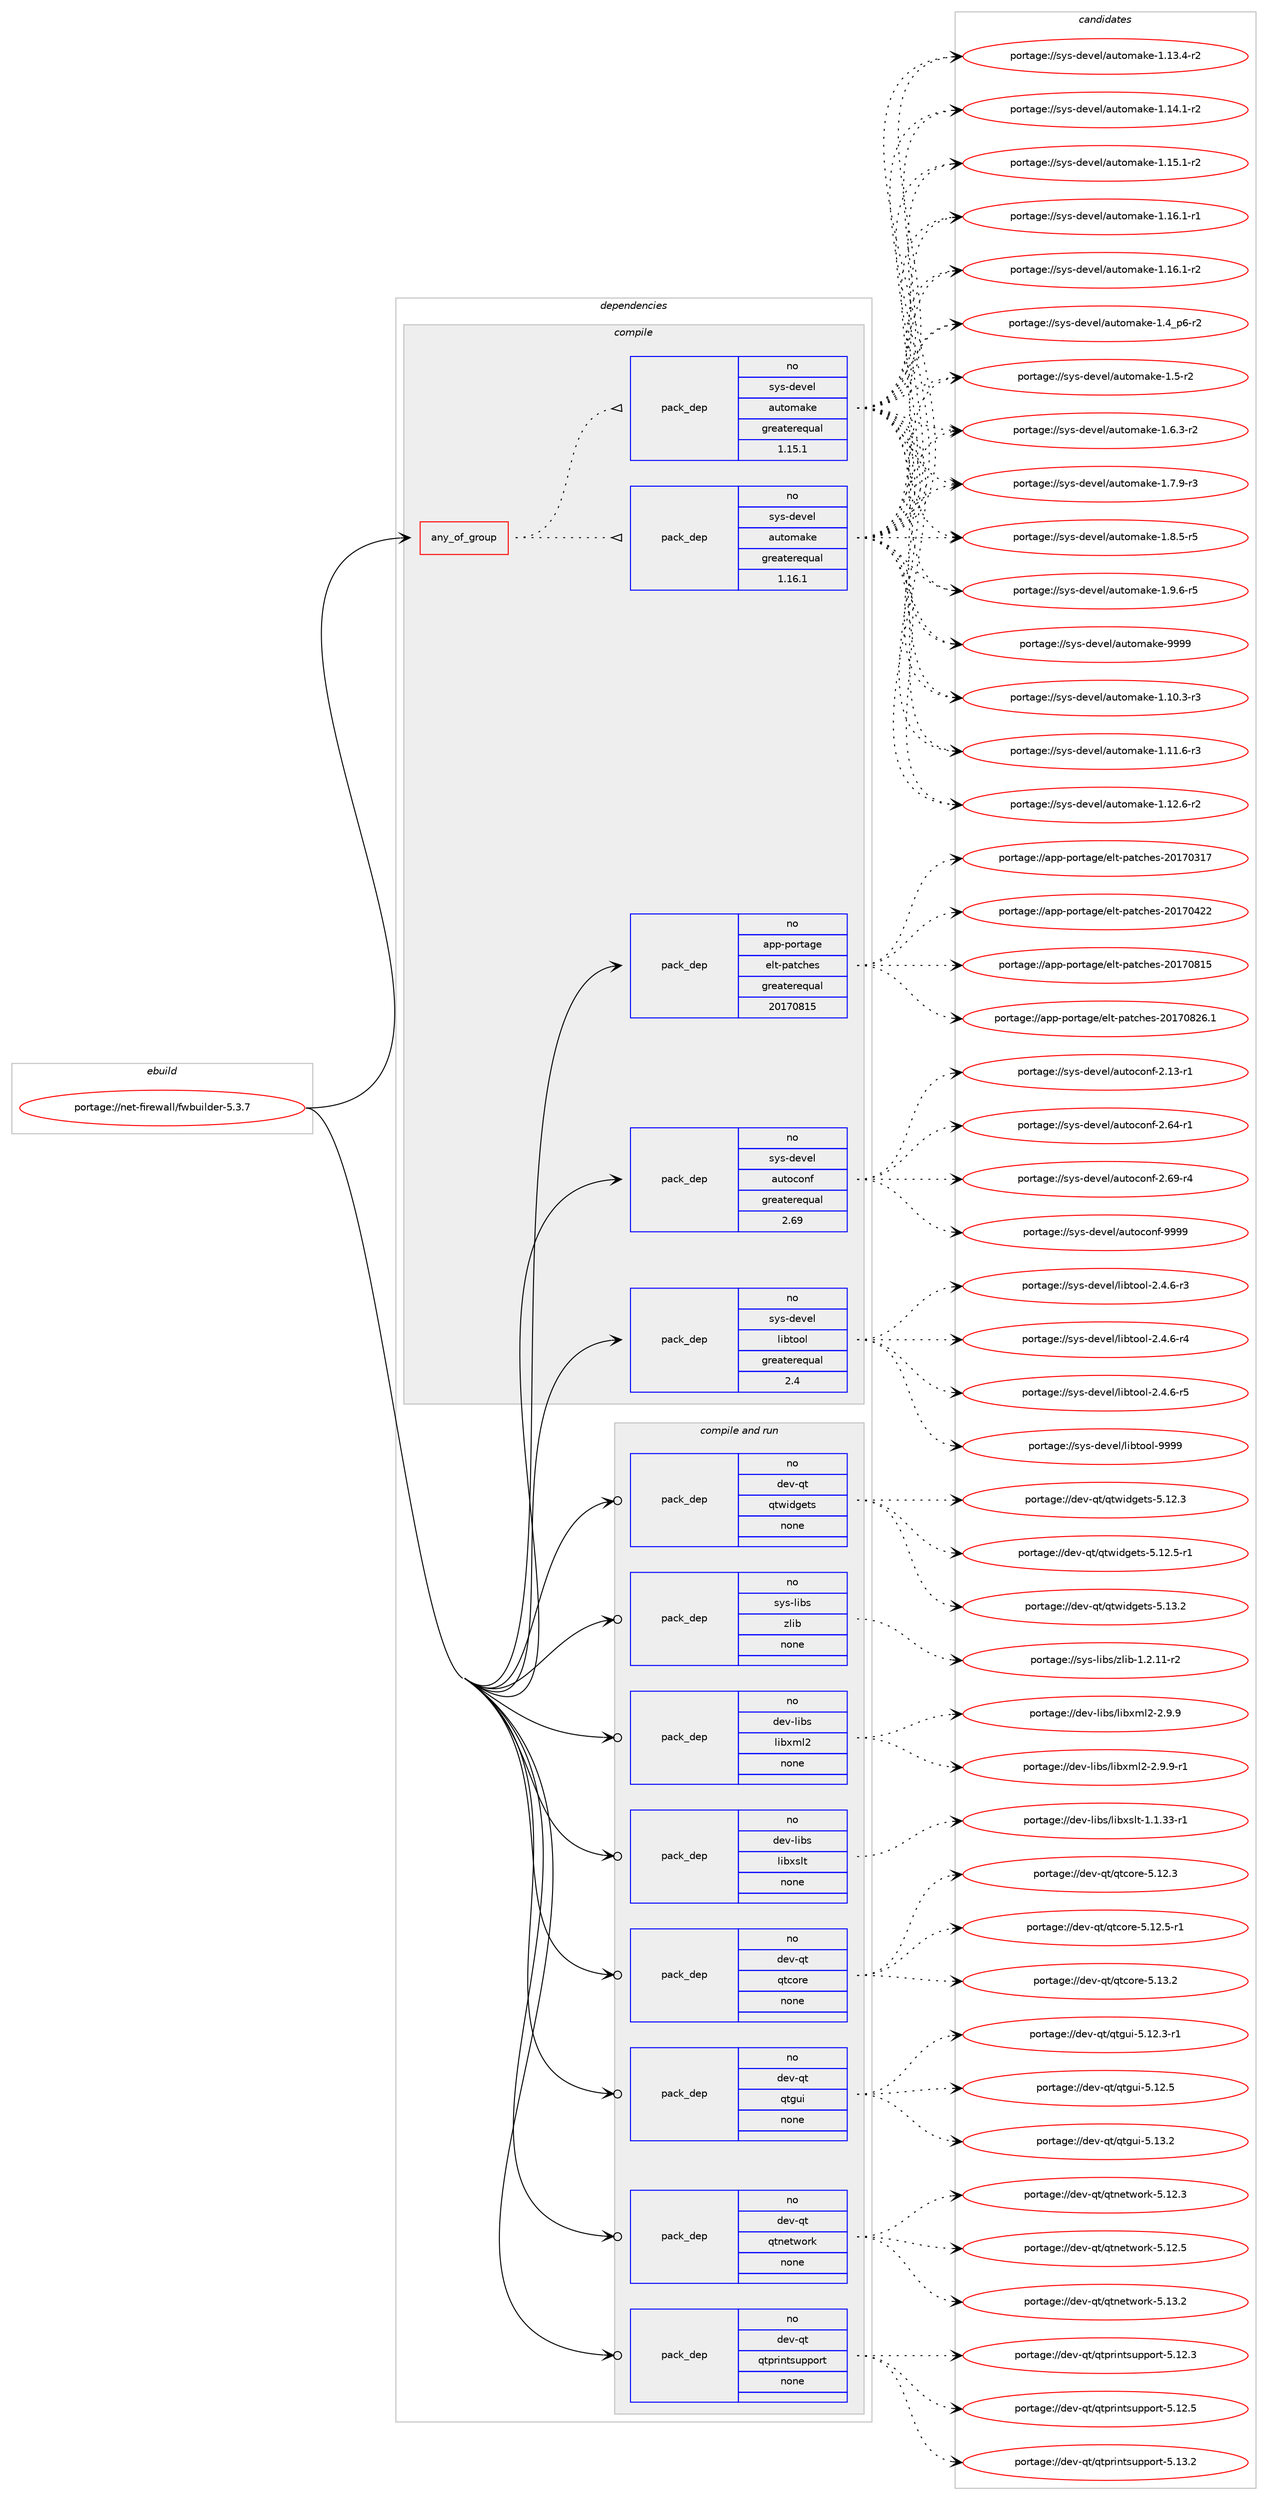 digraph prolog {

# *************
# Graph options
# *************

newrank=true;
concentrate=true;
compound=true;
graph [rankdir=LR,fontname=Helvetica,fontsize=10,ranksep=1.5];#, ranksep=2.5, nodesep=0.2];
edge  [arrowhead=vee];
node  [fontname=Helvetica,fontsize=10];

# **********
# The ebuild
# **********

subgraph cluster_leftcol {
color=gray;
rank=same;
label=<<i>ebuild</i>>;
id [label="portage://net-firewall/fwbuilder-5.3.7", color=red, width=4, href="../net-firewall/fwbuilder-5.3.7.svg"];
}

# ****************
# The dependencies
# ****************

subgraph cluster_midcol {
color=gray;
label=<<i>dependencies</i>>;
subgraph cluster_compile {
fillcolor="#eeeeee";
style=filled;
label=<<i>compile</i>>;
subgraph any5664 {
dependency351765 [label=<<TABLE BORDER="0" CELLBORDER="1" CELLSPACING="0" CELLPADDING="4"><TR><TD CELLPADDING="10">any_of_group</TD></TR></TABLE>>, shape=none, color=red];subgraph pack258067 {
dependency351766 [label=<<TABLE BORDER="0" CELLBORDER="1" CELLSPACING="0" CELLPADDING="4" WIDTH="220"><TR><TD ROWSPAN="6" CELLPADDING="30">pack_dep</TD></TR><TR><TD WIDTH="110">no</TD></TR><TR><TD>sys-devel</TD></TR><TR><TD>automake</TD></TR><TR><TD>greaterequal</TD></TR><TR><TD>1.16.1</TD></TR></TABLE>>, shape=none, color=blue];
}
dependency351765:e -> dependency351766:w [weight=20,style="dotted",arrowhead="oinv"];
subgraph pack258068 {
dependency351767 [label=<<TABLE BORDER="0" CELLBORDER="1" CELLSPACING="0" CELLPADDING="4" WIDTH="220"><TR><TD ROWSPAN="6" CELLPADDING="30">pack_dep</TD></TR><TR><TD WIDTH="110">no</TD></TR><TR><TD>sys-devel</TD></TR><TR><TD>automake</TD></TR><TR><TD>greaterequal</TD></TR><TR><TD>1.15.1</TD></TR></TABLE>>, shape=none, color=blue];
}
dependency351765:e -> dependency351767:w [weight=20,style="dotted",arrowhead="oinv"];
}
id:e -> dependency351765:w [weight=20,style="solid",arrowhead="vee"];
subgraph pack258069 {
dependency351768 [label=<<TABLE BORDER="0" CELLBORDER="1" CELLSPACING="0" CELLPADDING="4" WIDTH="220"><TR><TD ROWSPAN="6" CELLPADDING="30">pack_dep</TD></TR><TR><TD WIDTH="110">no</TD></TR><TR><TD>app-portage</TD></TR><TR><TD>elt-patches</TD></TR><TR><TD>greaterequal</TD></TR><TR><TD>20170815</TD></TR></TABLE>>, shape=none, color=blue];
}
id:e -> dependency351768:w [weight=20,style="solid",arrowhead="vee"];
subgraph pack258070 {
dependency351769 [label=<<TABLE BORDER="0" CELLBORDER="1" CELLSPACING="0" CELLPADDING="4" WIDTH="220"><TR><TD ROWSPAN="6" CELLPADDING="30">pack_dep</TD></TR><TR><TD WIDTH="110">no</TD></TR><TR><TD>sys-devel</TD></TR><TR><TD>autoconf</TD></TR><TR><TD>greaterequal</TD></TR><TR><TD>2.69</TD></TR></TABLE>>, shape=none, color=blue];
}
id:e -> dependency351769:w [weight=20,style="solid",arrowhead="vee"];
subgraph pack258071 {
dependency351770 [label=<<TABLE BORDER="0" CELLBORDER="1" CELLSPACING="0" CELLPADDING="4" WIDTH="220"><TR><TD ROWSPAN="6" CELLPADDING="30">pack_dep</TD></TR><TR><TD WIDTH="110">no</TD></TR><TR><TD>sys-devel</TD></TR><TR><TD>libtool</TD></TR><TR><TD>greaterequal</TD></TR><TR><TD>2.4</TD></TR></TABLE>>, shape=none, color=blue];
}
id:e -> dependency351770:w [weight=20,style="solid",arrowhead="vee"];
}
subgraph cluster_compileandrun {
fillcolor="#eeeeee";
style=filled;
label=<<i>compile and run</i>>;
subgraph pack258072 {
dependency351771 [label=<<TABLE BORDER="0" CELLBORDER="1" CELLSPACING="0" CELLPADDING="4" WIDTH="220"><TR><TD ROWSPAN="6" CELLPADDING="30">pack_dep</TD></TR><TR><TD WIDTH="110">no</TD></TR><TR><TD>dev-libs</TD></TR><TR><TD>libxml2</TD></TR><TR><TD>none</TD></TR><TR><TD></TD></TR></TABLE>>, shape=none, color=blue];
}
id:e -> dependency351771:w [weight=20,style="solid",arrowhead="odotvee"];
subgraph pack258073 {
dependency351772 [label=<<TABLE BORDER="0" CELLBORDER="1" CELLSPACING="0" CELLPADDING="4" WIDTH="220"><TR><TD ROWSPAN="6" CELLPADDING="30">pack_dep</TD></TR><TR><TD WIDTH="110">no</TD></TR><TR><TD>dev-libs</TD></TR><TR><TD>libxslt</TD></TR><TR><TD>none</TD></TR><TR><TD></TD></TR></TABLE>>, shape=none, color=blue];
}
id:e -> dependency351772:w [weight=20,style="solid",arrowhead="odotvee"];
subgraph pack258074 {
dependency351773 [label=<<TABLE BORDER="0" CELLBORDER="1" CELLSPACING="0" CELLPADDING="4" WIDTH="220"><TR><TD ROWSPAN="6" CELLPADDING="30">pack_dep</TD></TR><TR><TD WIDTH="110">no</TD></TR><TR><TD>dev-qt</TD></TR><TR><TD>qtcore</TD></TR><TR><TD>none</TD></TR><TR><TD></TD></TR></TABLE>>, shape=none, color=blue];
}
id:e -> dependency351773:w [weight=20,style="solid",arrowhead="odotvee"];
subgraph pack258075 {
dependency351774 [label=<<TABLE BORDER="0" CELLBORDER="1" CELLSPACING="0" CELLPADDING="4" WIDTH="220"><TR><TD ROWSPAN="6" CELLPADDING="30">pack_dep</TD></TR><TR><TD WIDTH="110">no</TD></TR><TR><TD>dev-qt</TD></TR><TR><TD>qtgui</TD></TR><TR><TD>none</TD></TR><TR><TD></TD></TR></TABLE>>, shape=none, color=blue];
}
id:e -> dependency351774:w [weight=20,style="solid",arrowhead="odotvee"];
subgraph pack258076 {
dependency351775 [label=<<TABLE BORDER="0" CELLBORDER="1" CELLSPACING="0" CELLPADDING="4" WIDTH="220"><TR><TD ROWSPAN="6" CELLPADDING="30">pack_dep</TD></TR><TR><TD WIDTH="110">no</TD></TR><TR><TD>dev-qt</TD></TR><TR><TD>qtnetwork</TD></TR><TR><TD>none</TD></TR><TR><TD></TD></TR></TABLE>>, shape=none, color=blue];
}
id:e -> dependency351775:w [weight=20,style="solid",arrowhead="odotvee"];
subgraph pack258077 {
dependency351776 [label=<<TABLE BORDER="0" CELLBORDER="1" CELLSPACING="0" CELLPADDING="4" WIDTH="220"><TR><TD ROWSPAN="6" CELLPADDING="30">pack_dep</TD></TR><TR><TD WIDTH="110">no</TD></TR><TR><TD>dev-qt</TD></TR><TR><TD>qtprintsupport</TD></TR><TR><TD>none</TD></TR><TR><TD></TD></TR></TABLE>>, shape=none, color=blue];
}
id:e -> dependency351776:w [weight=20,style="solid",arrowhead="odotvee"];
subgraph pack258078 {
dependency351777 [label=<<TABLE BORDER="0" CELLBORDER="1" CELLSPACING="0" CELLPADDING="4" WIDTH="220"><TR><TD ROWSPAN="6" CELLPADDING="30">pack_dep</TD></TR><TR><TD WIDTH="110">no</TD></TR><TR><TD>dev-qt</TD></TR><TR><TD>qtwidgets</TD></TR><TR><TD>none</TD></TR><TR><TD></TD></TR></TABLE>>, shape=none, color=blue];
}
id:e -> dependency351777:w [weight=20,style="solid",arrowhead="odotvee"];
subgraph pack258079 {
dependency351778 [label=<<TABLE BORDER="0" CELLBORDER="1" CELLSPACING="0" CELLPADDING="4" WIDTH="220"><TR><TD ROWSPAN="6" CELLPADDING="30">pack_dep</TD></TR><TR><TD WIDTH="110">no</TD></TR><TR><TD>sys-libs</TD></TR><TR><TD>zlib</TD></TR><TR><TD>none</TD></TR><TR><TD></TD></TR></TABLE>>, shape=none, color=blue];
}
id:e -> dependency351778:w [weight=20,style="solid",arrowhead="odotvee"];
}
subgraph cluster_run {
fillcolor="#eeeeee";
style=filled;
label=<<i>run</i>>;
}
}

# **************
# The candidates
# **************

subgraph cluster_choices {
rank=same;
color=gray;
label=<<i>candidates</i>>;

subgraph choice258067 {
color=black;
nodesep=1;
choiceportage11512111545100101118101108479711711611110997107101454946494846514511451 [label="portage://sys-devel/automake-1.10.3-r3", color=red, width=4,href="../sys-devel/automake-1.10.3-r3.svg"];
choiceportage11512111545100101118101108479711711611110997107101454946494946544511451 [label="portage://sys-devel/automake-1.11.6-r3", color=red, width=4,href="../sys-devel/automake-1.11.6-r3.svg"];
choiceportage11512111545100101118101108479711711611110997107101454946495046544511450 [label="portage://sys-devel/automake-1.12.6-r2", color=red, width=4,href="../sys-devel/automake-1.12.6-r2.svg"];
choiceportage11512111545100101118101108479711711611110997107101454946495146524511450 [label="portage://sys-devel/automake-1.13.4-r2", color=red, width=4,href="../sys-devel/automake-1.13.4-r2.svg"];
choiceportage11512111545100101118101108479711711611110997107101454946495246494511450 [label="portage://sys-devel/automake-1.14.1-r2", color=red, width=4,href="../sys-devel/automake-1.14.1-r2.svg"];
choiceportage11512111545100101118101108479711711611110997107101454946495346494511450 [label="portage://sys-devel/automake-1.15.1-r2", color=red, width=4,href="../sys-devel/automake-1.15.1-r2.svg"];
choiceportage11512111545100101118101108479711711611110997107101454946495446494511449 [label="portage://sys-devel/automake-1.16.1-r1", color=red, width=4,href="../sys-devel/automake-1.16.1-r1.svg"];
choiceportage11512111545100101118101108479711711611110997107101454946495446494511450 [label="portage://sys-devel/automake-1.16.1-r2", color=red, width=4,href="../sys-devel/automake-1.16.1-r2.svg"];
choiceportage115121115451001011181011084797117116111109971071014549465295112544511450 [label="portage://sys-devel/automake-1.4_p6-r2", color=red, width=4,href="../sys-devel/automake-1.4_p6-r2.svg"];
choiceportage11512111545100101118101108479711711611110997107101454946534511450 [label="portage://sys-devel/automake-1.5-r2", color=red, width=4,href="../sys-devel/automake-1.5-r2.svg"];
choiceportage115121115451001011181011084797117116111109971071014549465446514511450 [label="portage://sys-devel/automake-1.6.3-r2", color=red, width=4,href="../sys-devel/automake-1.6.3-r2.svg"];
choiceportage115121115451001011181011084797117116111109971071014549465546574511451 [label="portage://sys-devel/automake-1.7.9-r3", color=red, width=4,href="../sys-devel/automake-1.7.9-r3.svg"];
choiceportage115121115451001011181011084797117116111109971071014549465646534511453 [label="portage://sys-devel/automake-1.8.5-r5", color=red, width=4,href="../sys-devel/automake-1.8.5-r5.svg"];
choiceportage115121115451001011181011084797117116111109971071014549465746544511453 [label="portage://sys-devel/automake-1.9.6-r5", color=red, width=4,href="../sys-devel/automake-1.9.6-r5.svg"];
choiceportage115121115451001011181011084797117116111109971071014557575757 [label="portage://sys-devel/automake-9999", color=red, width=4,href="../sys-devel/automake-9999.svg"];
dependency351766:e -> choiceportage11512111545100101118101108479711711611110997107101454946494846514511451:w [style=dotted,weight="100"];
dependency351766:e -> choiceportage11512111545100101118101108479711711611110997107101454946494946544511451:w [style=dotted,weight="100"];
dependency351766:e -> choiceportage11512111545100101118101108479711711611110997107101454946495046544511450:w [style=dotted,weight="100"];
dependency351766:e -> choiceportage11512111545100101118101108479711711611110997107101454946495146524511450:w [style=dotted,weight="100"];
dependency351766:e -> choiceportage11512111545100101118101108479711711611110997107101454946495246494511450:w [style=dotted,weight="100"];
dependency351766:e -> choiceportage11512111545100101118101108479711711611110997107101454946495346494511450:w [style=dotted,weight="100"];
dependency351766:e -> choiceportage11512111545100101118101108479711711611110997107101454946495446494511449:w [style=dotted,weight="100"];
dependency351766:e -> choiceportage11512111545100101118101108479711711611110997107101454946495446494511450:w [style=dotted,weight="100"];
dependency351766:e -> choiceportage115121115451001011181011084797117116111109971071014549465295112544511450:w [style=dotted,weight="100"];
dependency351766:e -> choiceportage11512111545100101118101108479711711611110997107101454946534511450:w [style=dotted,weight="100"];
dependency351766:e -> choiceportage115121115451001011181011084797117116111109971071014549465446514511450:w [style=dotted,weight="100"];
dependency351766:e -> choiceportage115121115451001011181011084797117116111109971071014549465546574511451:w [style=dotted,weight="100"];
dependency351766:e -> choiceportage115121115451001011181011084797117116111109971071014549465646534511453:w [style=dotted,weight="100"];
dependency351766:e -> choiceportage115121115451001011181011084797117116111109971071014549465746544511453:w [style=dotted,weight="100"];
dependency351766:e -> choiceportage115121115451001011181011084797117116111109971071014557575757:w [style=dotted,weight="100"];
}
subgraph choice258068 {
color=black;
nodesep=1;
choiceportage11512111545100101118101108479711711611110997107101454946494846514511451 [label="portage://sys-devel/automake-1.10.3-r3", color=red, width=4,href="../sys-devel/automake-1.10.3-r3.svg"];
choiceportage11512111545100101118101108479711711611110997107101454946494946544511451 [label="portage://sys-devel/automake-1.11.6-r3", color=red, width=4,href="../sys-devel/automake-1.11.6-r3.svg"];
choiceportage11512111545100101118101108479711711611110997107101454946495046544511450 [label="portage://sys-devel/automake-1.12.6-r2", color=red, width=4,href="../sys-devel/automake-1.12.6-r2.svg"];
choiceportage11512111545100101118101108479711711611110997107101454946495146524511450 [label="portage://sys-devel/automake-1.13.4-r2", color=red, width=4,href="../sys-devel/automake-1.13.4-r2.svg"];
choiceportage11512111545100101118101108479711711611110997107101454946495246494511450 [label="portage://sys-devel/automake-1.14.1-r2", color=red, width=4,href="../sys-devel/automake-1.14.1-r2.svg"];
choiceportage11512111545100101118101108479711711611110997107101454946495346494511450 [label="portage://sys-devel/automake-1.15.1-r2", color=red, width=4,href="../sys-devel/automake-1.15.1-r2.svg"];
choiceportage11512111545100101118101108479711711611110997107101454946495446494511449 [label="portage://sys-devel/automake-1.16.1-r1", color=red, width=4,href="../sys-devel/automake-1.16.1-r1.svg"];
choiceportage11512111545100101118101108479711711611110997107101454946495446494511450 [label="portage://sys-devel/automake-1.16.1-r2", color=red, width=4,href="../sys-devel/automake-1.16.1-r2.svg"];
choiceportage115121115451001011181011084797117116111109971071014549465295112544511450 [label="portage://sys-devel/automake-1.4_p6-r2", color=red, width=4,href="../sys-devel/automake-1.4_p6-r2.svg"];
choiceportage11512111545100101118101108479711711611110997107101454946534511450 [label="portage://sys-devel/automake-1.5-r2", color=red, width=4,href="../sys-devel/automake-1.5-r2.svg"];
choiceportage115121115451001011181011084797117116111109971071014549465446514511450 [label="portage://sys-devel/automake-1.6.3-r2", color=red, width=4,href="../sys-devel/automake-1.6.3-r2.svg"];
choiceportage115121115451001011181011084797117116111109971071014549465546574511451 [label="portage://sys-devel/automake-1.7.9-r3", color=red, width=4,href="../sys-devel/automake-1.7.9-r3.svg"];
choiceportage115121115451001011181011084797117116111109971071014549465646534511453 [label="portage://sys-devel/automake-1.8.5-r5", color=red, width=4,href="../sys-devel/automake-1.8.5-r5.svg"];
choiceportage115121115451001011181011084797117116111109971071014549465746544511453 [label="portage://sys-devel/automake-1.9.6-r5", color=red, width=4,href="../sys-devel/automake-1.9.6-r5.svg"];
choiceportage115121115451001011181011084797117116111109971071014557575757 [label="portage://sys-devel/automake-9999", color=red, width=4,href="../sys-devel/automake-9999.svg"];
dependency351767:e -> choiceportage11512111545100101118101108479711711611110997107101454946494846514511451:w [style=dotted,weight="100"];
dependency351767:e -> choiceportage11512111545100101118101108479711711611110997107101454946494946544511451:w [style=dotted,weight="100"];
dependency351767:e -> choiceportage11512111545100101118101108479711711611110997107101454946495046544511450:w [style=dotted,weight="100"];
dependency351767:e -> choiceportage11512111545100101118101108479711711611110997107101454946495146524511450:w [style=dotted,weight="100"];
dependency351767:e -> choiceportage11512111545100101118101108479711711611110997107101454946495246494511450:w [style=dotted,weight="100"];
dependency351767:e -> choiceportage11512111545100101118101108479711711611110997107101454946495346494511450:w [style=dotted,weight="100"];
dependency351767:e -> choiceportage11512111545100101118101108479711711611110997107101454946495446494511449:w [style=dotted,weight="100"];
dependency351767:e -> choiceportage11512111545100101118101108479711711611110997107101454946495446494511450:w [style=dotted,weight="100"];
dependency351767:e -> choiceportage115121115451001011181011084797117116111109971071014549465295112544511450:w [style=dotted,weight="100"];
dependency351767:e -> choiceportage11512111545100101118101108479711711611110997107101454946534511450:w [style=dotted,weight="100"];
dependency351767:e -> choiceportage115121115451001011181011084797117116111109971071014549465446514511450:w [style=dotted,weight="100"];
dependency351767:e -> choiceportage115121115451001011181011084797117116111109971071014549465546574511451:w [style=dotted,weight="100"];
dependency351767:e -> choiceportage115121115451001011181011084797117116111109971071014549465646534511453:w [style=dotted,weight="100"];
dependency351767:e -> choiceportage115121115451001011181011084797117116111109971071014549465746544511453:w [style=dotted,weight="100"];
dependency351767:e -> choiceportage115121115451001011181011084797117116111109971071014557575757:w [style=dotted,weight="100"];
}
subgraph choice258069 {
color=black;
nodesep=1;
choiceportage97112112451121111141169710310147101108116451129711699104101115455048495548514955 [label="portage://app-portage/elt-patches-20170317", color=red, width=4,href="../app-portage/elt-patches-20170317.svg"];
choiceportage97112112451121111141169710310147101108116451129711699104101115455048495548525050 [label="portage://app-portage/elt-patches-20170422", color=red, width=4,href="../app-portage/elt-patches-20170422.svg"];
choiceportage97112112451121111141169710310147101108116451129711699104101115455048495548564953 [label="portage://app-portage/elt-patches-20170815", color=red, width=4,href="../app-portage/elt-patches-20170815.svg"];
choiceportage971121124511211111411697103101471011081164511297116991041011154550484955485650544649 [label="portage://app-portage/elt-patches-20170826.1", color=red, width=4,href="../app-portage/elt-patches-20170826.1.svg"];
dependency351768:e -> choiceportage97112112451121111141169710310147101108116451129711699104101115455048495548514955:w [style=dotted,weight="100"];
dependency351768:e -> choiceportage97112112451121111141169710310147101108116451129711699104101115455048495548525050:w [style=dotted,weight="100"];
dependency351768:e -> choiceportage97112112451121111141169710310147101108116451129711699104101115455048495548564953:w [style=dotted,weight="100"];
dependency351768:e -> choiceportage971121124511211111411697103101471011081164511297116991041011154550484955485650544649:w [style=dotted,weight="100"];
}
subgraph choice258070 {
color=black;
nodesep=1;
choiceportage1151211154510010111810110847971171161119911111010245504649514511449 [label="portage://sys-devel/autoconf-2.13-r1", color=red, width=4,href="../sys-devel/autoconf-2.13-r1.svg"];
choiceportage1151211154510010111810110847971171161119911111010245504654524511449 [label="portage://sys-devel/autoconf-2.64-r1", color=red, width=4,href="../sys-devel/autoconf-2.64-r1.svg"];
choiceportage1151211154510010111810110847971171161119911111010245504654574511452 [label="portage://sys-devel/autoconf-2.69-r4", color=red, width=4,href="../sys-devel/autoconf-2.69-r4.svg"];
choiceportage115121115451001011181011084797117116111991111101024557575757 [label="portage://sys-devel/autoconf-9999", color=red, width=4,href="../sys-devel/autoconf-9999.svg"];
dependency351769:e -> choiceportage1151211154510010111810110847971171161119911111010245504649514511449:w [style=dotted,weight="100"];
dependency351769:e -> choiceportage1151211154510010111810110847971171161119911111010245504654524511449:w [style=dotted,weight="100"];
dependency351769:e -> choiceportage1151211154510010111810110847971171161119911111010245504654574511452:w [style=dotted,weight="100"];
dependency351769:e -> choiceportage115121115451001011181011084797117116111991111101024557575757:w [style=dotted,weight="100"];
}
subgraph choice258071 {
color=black;
nodesep=1;
choiceportage1151211154510010111810110847108105981161111111084550465246544511451 [label="portage://sys-devel/libtool-2.4.6-r3", color=red, width=4,href="../sys-devel/libtool-2.4.6-r3.svg"];
choiceportage1151211154510010111810110847108105981161111111084550465246544511452 [label="portage://sys-devel/libtool-2.4.6-r4", color=red, width=4,href="../sys-devel/libtool-2.4.6-r4.svg"];
choiceportage1151211154510010111810110847108105981161111111084550465246544511453 [label="portage://sys-devel/libtool-2.4.6-r5", color=red, width=4,href="../sys-devel/libtool-2.4.6-r5.svg"];
choiceportage1151211154510010111810110847108105981161111111084557575757 [label="portage://sys-devel/libtool-9999", color=red, width=4,href="../sys-devel/libtool-9999.svg"];
dependency351770:e -> choiceportage1151211154510010111810110847108105981161111111084550465246544511451:w [style=dotted,weight="100"];
dependency351770:e -> choiceportage1151211154510010111810110847108105981161111111084550465246544511452:w [style=dotted,weight="100"];
dependency351770:e -> choiceportage1151211154510010111810110847108105981161111111084550465246544511453:w [style=dotted,weight="100"];
dependency351770:e -> choiceportage1151211154510010111810110847108105981161111111084557575757:w [style=dotted,weight="100"];
}
subgraph choice258072 {
color=black;
nodesep=1;
choiceportage1001011184510810598115471081059812010910850455046574657 [label="portage://dev-libs/libxml2-2.9.9", color=red, width=4,href="../dev-libs/libxml2-2.9.9.svg"];
choiceportage10010111845108105981154710810598120109108504550465746574511449 [label="portage://dev-libs/libxml2-2.9.9-r1", color=red, width=4,href="../dev-libs/libxml2-2.9.9-r1.svg"];
dependency351771:e -> choiceportage1001011184510810598115471081059812010910850455046574657:w [style=dotted,weight="100"];
dependency351771:e -> choiceportage10010111845108105981154710810598120109108504550465746574511449:w [style=dotted,weight="100"];
}
subgraph choice258073 {
color=black;
nodesep=1;
choiceportage10010111845108105981154710810598120115108116454946494651514511449 [label="portage://dev-libs/libxslt-1.1.33-r1", color=red, width=4,href="../dev-libs/libxslt-1.1.33-r1.svg"];
dependency351772:e -> choiceportage10010111845108105981154710810598120115108116454946494651514511449:w [style=dotted,weight="100"];
}
subgraph choice258074 {
color=black;
nodesep=1;
choiceportage10010111845113116471131169911111410145534649504651 [label="portage://dev-qt/qtcore-5.12.3", color=red, width=4,href="../dev-qt/qtcore-5.12.3.svg"];
choiceportage100101118451131164711311699111114101455346495046534511449 [label="portage://dev-qt/qtcore-5.12.5-r1", color=red, width=4,href="../dev-qt/qtcore-5.12.5-r1.svg"];
choiceportage10010111845113116471131169911111410145534649514650 [label="portage://dev-qt/qtcore-5.13.2", color=red, width=4,href="../dev-qt/qtcore-5.13.2.svg"];
dependency351773:e -> choiceportage10010111845113116471131169911111410145534649504651:w [style=dotted,weight="100"];
dependency351773:e -> choiceportage100101118451131164711311699111114101455346495046534511449:w [style=dotted,weight="100"];
dependency351773:e -> choiceportage10010111845113116471131169911111410145534649514650:w [style=dotted,weight="100"];
}
subgraph choice258075 {
color=black;
nodesep=1;
choiceportage1001011184511311647113116103117105455346495046514511449 [label="portage://dev-qt/qtgui-5.12.3-r1", color=red, width=4,href="../dev-qt/qtgui-5.12.3-r1.svg"];
choiceportage100101118451131164711311610311710545534649504653 [label="portage://dev-qt/qtgui-5.12.5", color=red, width=4,href="../dev-qt/qtgui-5.12.5.svg"];
choiceportage100101118451131164711311610311710545534649514650 [label="portage://dev-qt/qtgui-5.13.2", color=red, width=4,href="../dev-qt/qtgui-5.13.2.svg"];
dependency351774:e -> choiceportage1001011184511311647113116103117105455346495046514511449:w [style=dotted,weight="100"];
dependency351774:e -> choiceportage100101118451131164711311610311710545534649504653:w [style=dotted,weight="100"];
dependency351774:e -> choiceportage100101118451131164711311610311710545534649514650:w [style=dotted,weight="100"];
}
subgraph choice258076 {
color=black;
nodesep=1;
choiceportage100101118451131164711311611010111611911111410745534649504651 [label="portage://dev-qt/qtnetwork-5.12.3", color=red, width=4,href="../dev-qt/qtnetwork-5.12.3.svg"];
choiceportage100101118451131164711311611010111611911111410745534649504653 [label="portage://dev-qt/qtnetwork-5.12.5", color=red, width=4,href="../dev-qt/qtnetwork-5.12.5.svg"];
choiceportage100101118451131164711311611010111611911111410745534649514650 [label="portage://dev-qt/qtnetwork-5.13.2", color=red, width=4,href="../dev-qt/qtnetwork-5.13.2.svg"];
dependency351775:e -> choiceportage100101118451131164711311611010111611911111410745534649504651:w [style=dotted,weight="100"];
dependency351775:e -> choiceportage100101118451131164711311611010111611911111410745534649504653:w [style=dotted,weight="100"];
dependency351775:e -> choiceportage100101118451131164711311611010111611911111410745534649514650:w [style=dotted,weight="100"];
}
subgraph choice258077 {
color=black;
nodesep=1;
choiceportage100101118451131164711311611211410511011611511711211211111411645534649504651 [label="portage://dev-qt/qtprintsupport-5.12.3", color=red, width=4,href="../dev-qt/qtprintsupport-5.12.3.svg"];
choiceportage100101118451131164711311611211410511011611511711211211111411645534649504653 [label="portage://dev-qt/qtprintsupport-5.12.5", color=red, width=4,href="../dev-qt/qtprintsupport-5.12.5.svg"];
choiceportage100101118451131164711311611211410511011611511711211211111411645534649514650 [label="portage://dev-qt/qtprintsupport-5.13.2", color=red, width=4,href="../dev-qt/qtprintsupport-5.13.2.svg"];
dependency351776:e -> choiceportage100101118451131164711311611211410511011611511711211211111411645534649504651:w [style=dotted,weight="100"];
dependency351776:e -> choiceportage100101118451131164711311611211410511011611511711211211111411645534649504653:w [style=dotted,weight="100"];
dependency351776:e -> choiceportage100101118451131164711311611211410511011611511711211211111411645534649514650:w [style=dotted,weight="100"];
}
subgraph choice258078 {
color=black;
nodesep=1;
choiceportage100101118451131164711311611910510010310111611545534649504651 [label="portage://dev-qt/qtwidgets-5.12.3", color=red, width=4,href="../dev-qt/qtwidgets-5.12.3.svg"];
choiceportage1001011184511311647113116119105100103101116115455346495046534511449 [label="portage://dev-qt/qtwidgets-5.12.5-r1", color=red, width=4,href="../dev-qt/qtwidgets-5.12.5-r1.svg"];
choiceportage100101118451131164711311611910510010310111611545534649514650 [label="portage://dev-qt/qtwidgets-5.13.2", color=red, width=4,href="../dev-qt/qtwidgets-5.13.2.svg"];
dependency351777:e -> choiceportage100101118451131164711311611910510010310111611545534649504651:w [style=dotted,weight="100"];
dependency351777:e -> choiceportage1001011184511311647113116119105100103101116115455346495046534511449:w [style=dotted,weight="100"];
dependency351777:e -> choiceportage100101118451131164711311611910510010310111611545534649514650:w [style=dotted,weight="100"];
}
subgraph choice258079 {
color=black;
nodesep=1;
choiceportage11512111545108105981154712210810598454946504649494511450 [label="portage://sys-libs/zlib-1.2.11-r2", color=red, width=4,href="../sys-libs/zlib-1.2.11-r2.svg"];
dependency351778:e -> choiceportage11512111545108105981154712210810598454946504649494511450:w [style=dotted,weight="100"];
}
}

}
